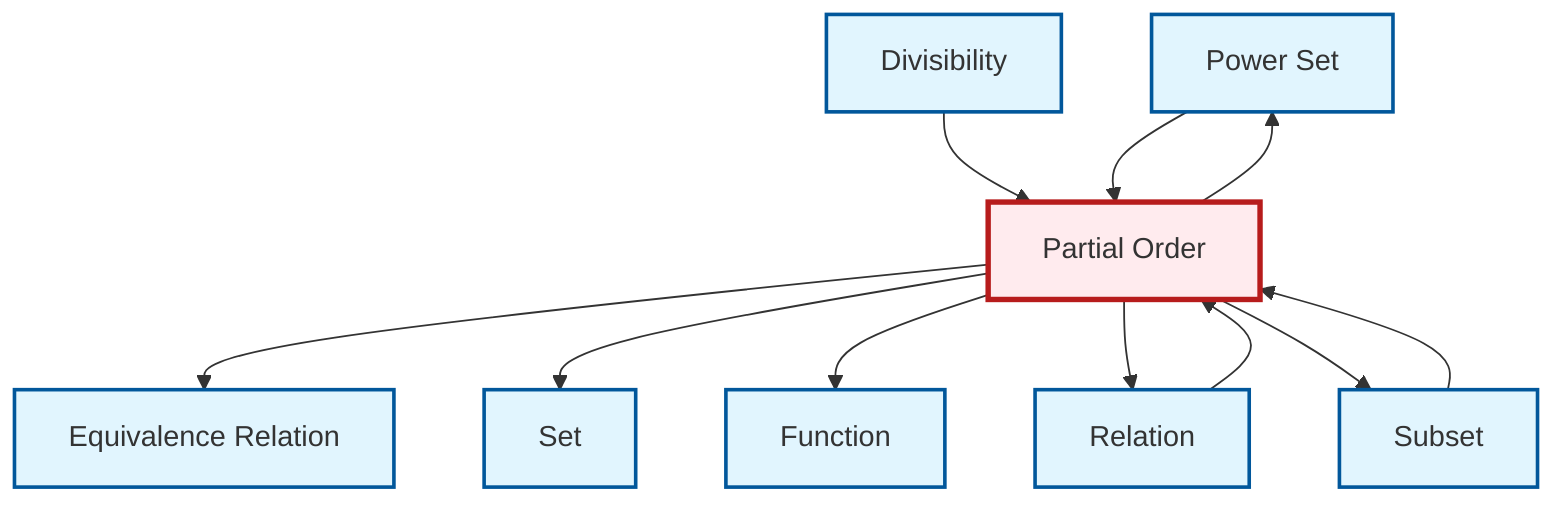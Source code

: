 graph TD
    classDef definition fill:#e1f5fe,stroke:#01579b,stroke-width:2px
    classDef theorem fill:#f3e5f5,stroke:#4a148c,stroke-width:2px
    classDef axiom fill:#fff3e0,stroke:#e65100,stroke-width:2px
    classDef example fill:#e8f5e9,stroke:#1b5e20,stroke-width:2px
    classDef current fill:#ffebee,stroke:#b71c1c,stroke-width:3px
    def-power-set["Power Set"]:::definition
    def-divisibility["Divisibility"]:::definition
    def-set["Set"]:::definition
    def-relation["Relation"]:::definition
    def-function["Function"]:::definition
    def-partial-order["Partial Order"]:::definition
    def-subset["Subset"]:::definition
    def-equivalence-relation["Equivalence Relation"]:::definition
    def-partial-order --> def-equivalence-relation
    def-partial-order --> def-set
    def-partial-order --> def-function
    def-divisibility --> def-partial-order
    def-partial-order --> def-power-set
    def-power-set --> def-partial-order
    def-partial-order --> def-relation
    def-partial-order --> def-subset
    def-subset --> def-partial-order
    def-relation --> def-partial-order
    class def-partial-order current